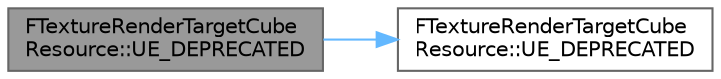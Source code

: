 digraph "FTextureRenderTargetCubeResource::UE_DEPRECATED"
{
 // INTERACTIVE_SVG=YES
 // LATEX_PDF_SIZE
  bgcolor="transparent";
  edge [fontname=Helvetica,fontsize=10,labelfontname=Helvetica,labelfontsize=10];
  node [fontname=Helvetica,fontsize=10,shape=box,height=0.2,width=0.4];
  rankdir="LR";
  Node1 [id="Node000001",label="FTextureRenderTargetCube\lResource::UE_DEPRECATED",height=0.2,width=0.4,color="gray40", fillcolor="grey60", style="filled", fontcolor="black",tooltip=" "];
  Node1 -> Node2 [id="edge1_Node000001_Node000002",color="steelblue1",style="solid",tooltip=" "];
  Node2 [id="Node000002",label="FTextureRenderTargetCube\lResource::UE_DEPRECATED",height=0.2,width=0.4,color="grey40", fillcolor="white", style="filled",URL="$dc/dfb/classFTextureRenderTargetCubeResource.html#ac98cc306700e38b8c6f5a2a124ac1906",tooltip="Copy the texels of a single face of the cube into an array."];
}
